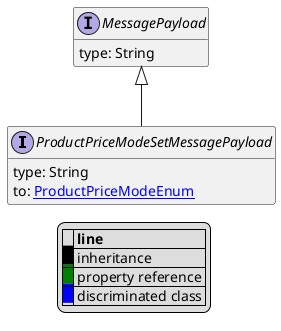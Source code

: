 @startuml

hide empty fields
hide empty methods
legend
|= |= line |
|<back:black>   </back>| inheritance |
|<back:green>   </back>| property reference |
|<back:blue>   </back>| discriminated class |
endlegend
interface ProductPriceModeSetMessagePayload [[ProductPriceModeSetMessagePayload.svg]] extends MessagePayload {
    type: String
    to: [[ProductPriceModeEnum.svg ProductPriceModeEnum]]
}
interface MessagePayload [[MessagePayload.svg]]  {
    type: String
}





@enduml
